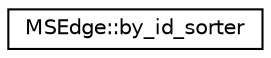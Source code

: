 digraph "Graphical Class Hierarchy"
{
  edge [fontname="Helvetica",fontsize="10",labelfontname="Helvetica",labelfontsize="10"];
  node [fontname="Helvetica",fontsize="10",shape=record];
  rankdir="LR";
  Node0 [label="MSEdge::by_id_sorter",height=0.2,width=0.4,color="black", fillcolor="white", style="filled",URL="$df/d33/class_m_s_edge_1_1by__id__sorter.html",tooltip="Sorts edges by their ids. "];
}
